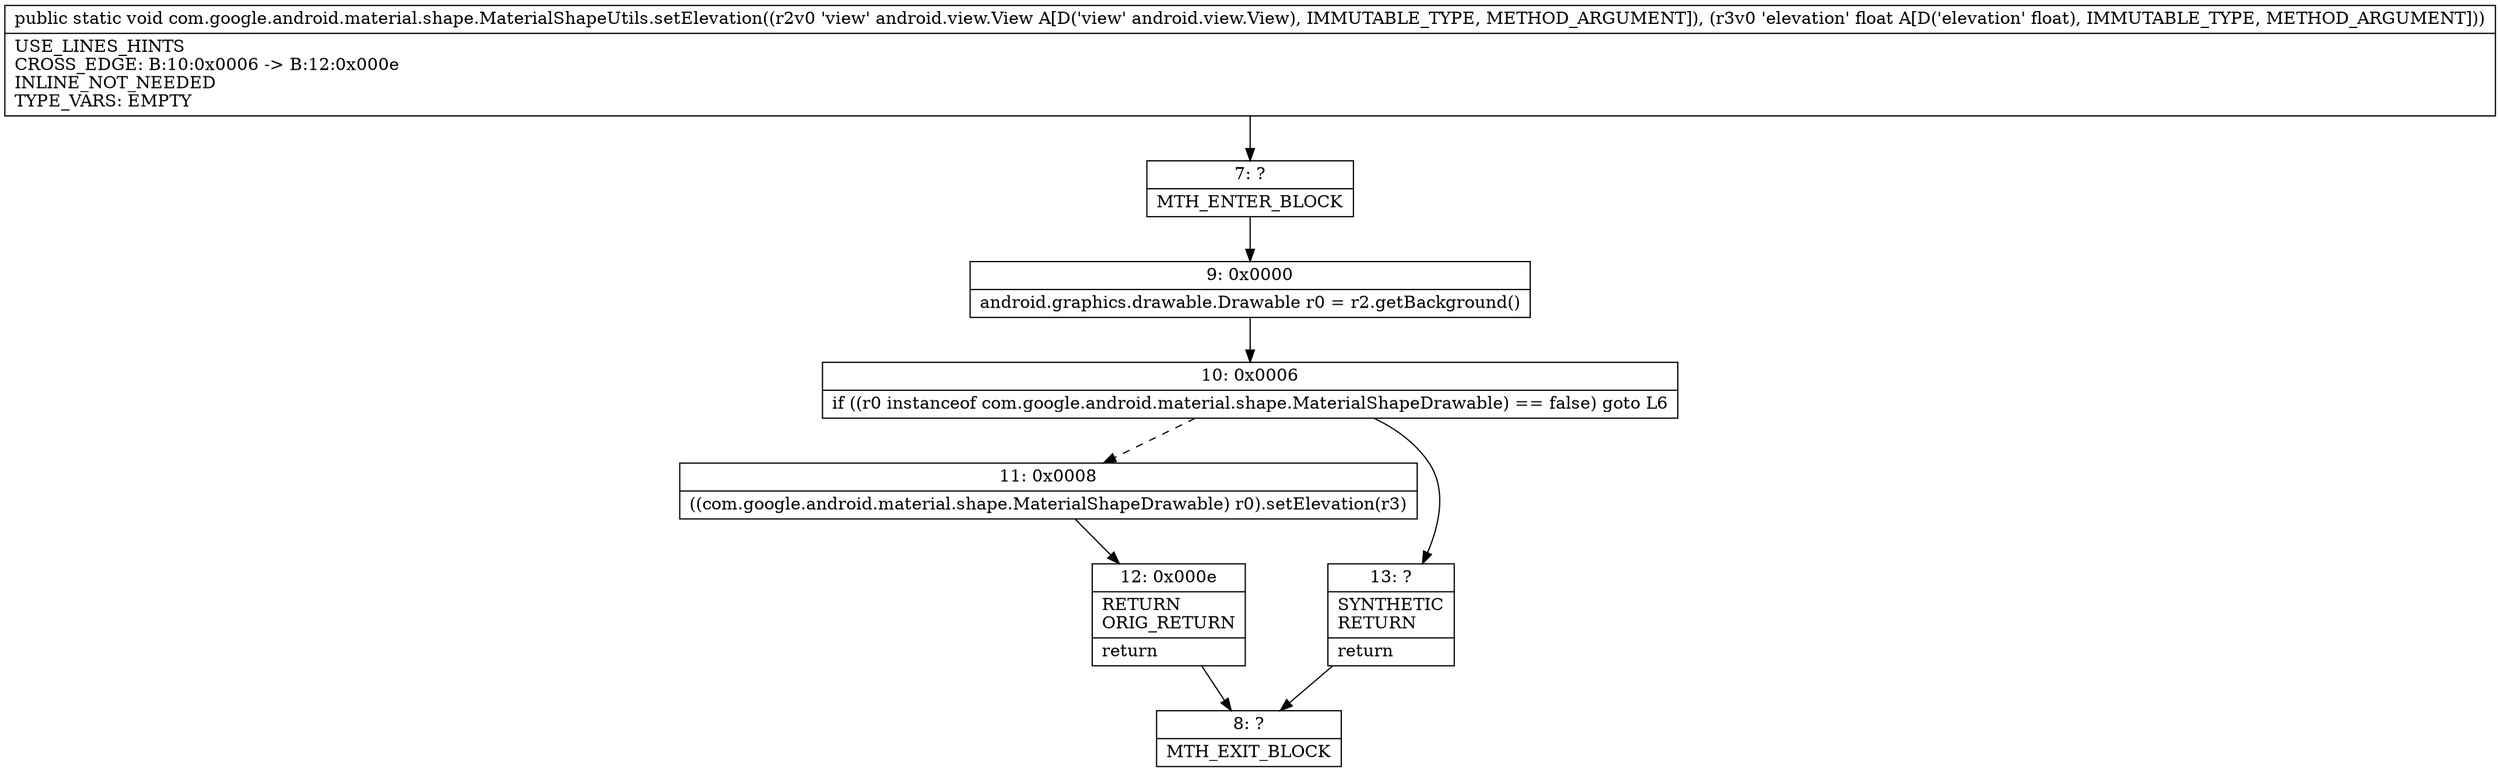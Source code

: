 digraph "CFG forcom.google.android.material.shape.MaterialShapeUtils.setElevation(Landroid\/view\/View;F)V" {
Node_7 [shape=record,label="{7\:\ ?|MTH_ENTER_BLOCK\l}"];
Node_9 [shape=record,label="{9\:\ 0x0000|android.graphics.drawable.Drawable r0 = r2.getBackground()\l}"];
Node_10 [shape=record,label="{10\:\ 0x0006|if ((r0 instanceof com.google.android.material.shape.MaterialShapeDrawable) == false) goto L6\l}"];
Node_11 [shape=record,label="{11\:\ 0x0008|((com.google.android.material.shape.MaterialShapeDrawable) r0).setElevation(r3)\l}"];
Node_12 [shape=record,label="{12\:\ 0x000e|RETURN\lORIG_RETURN\l|return\l}"];
Node_8 [shape=record,label="{8\:\ ?|MTH_EXIT_BLOCK\l}"];
Node_13 [shape=record,label="{13\:\ ?|SYNTHETIC\lRETURN\l|return\l}"];
MethodNode[shape=record,label="{public static void com.google.android.material.shape.MaterialShapeUtils.setElevation((r2v0 'view' android.view.View A[D('view' android.view.View), IMMUTABLE_TYPE, METHOD_ARGUMENT]), (r3v0 'elevation' float A[D('elevation' float), IMMUTABLE_TYPE, METHOD_ARGUMENT]))  | USE_LINES_HINTS\lCROSS_EDGE: B:10:0x0006 \-\> B:12:0x000e\lINLINE_NOT_NEEDED\lTYPE_VARS: EMPTY\l}"];
MethodNode -> Node_7;Node_7 -> Node_9;
Node_9 -> Node_10;
Node_10 -> Node_11[style=dashed];
Node_10 -> Node_13;
Node_11 -> Node_12;
Node_12 -> Node_8;
Node_13 -> Node_8;
}

